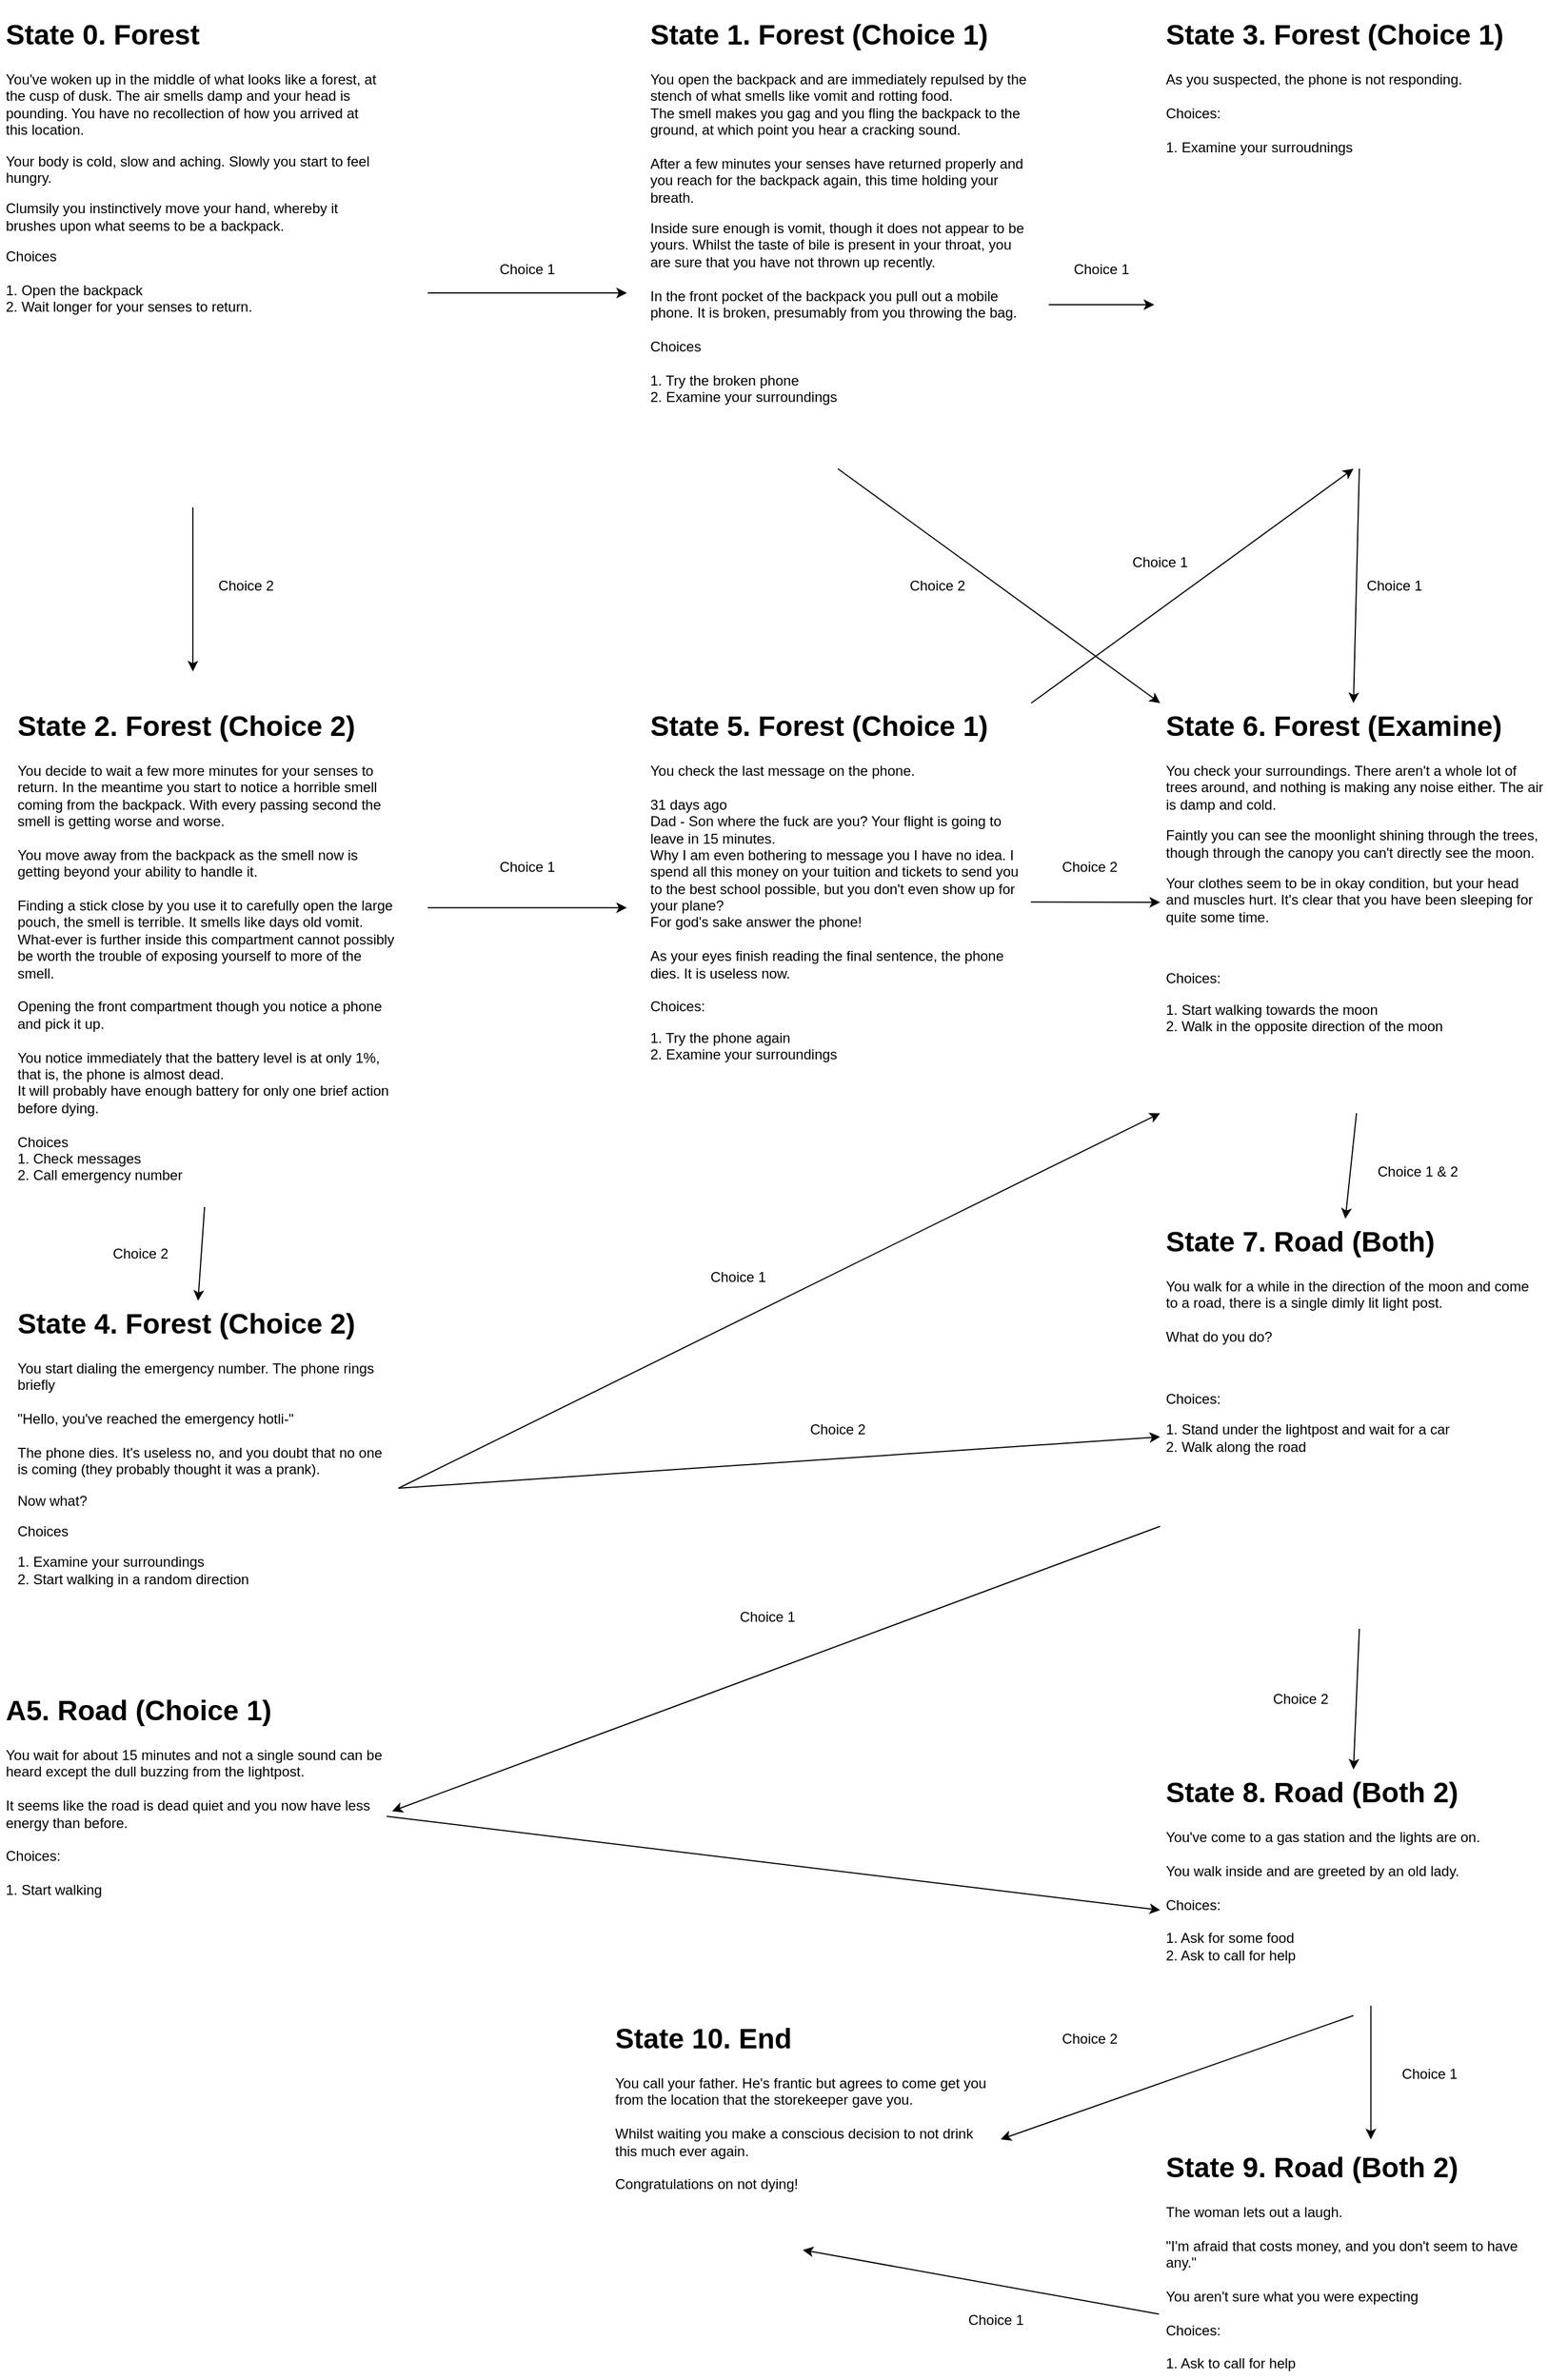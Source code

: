 <mxfile version="13.3.0" type="device"><diagram id="dBm-mVBjw1zXFW8TkT67" name="Page-1"><mxGraphModel dx="1442" dy="1862" grid="1" gridSize="10" guides="1" tooltips="1" connect="1" arrows="1" fold="1" page="1" pageScale="1" pageWidth="850" pageHeight="1100" math="0" shadow="0"><root><mxCell id="0"/><mxCell id="1" parent="0"/><mxCell id="HA_Lzsg9lhFfTV6SS5go-2" value="&lt;h1&gt;State 0. Forest&lt;br&gt;&lt;/h1&gt;&lt;p&gt;You've woken up in the middle of what looks like a forest, at the cusp of dusk. The air smells damp and your head is pounding. You have no recollection of how you arrived at this location.&lt;/p&gt;&lt;p&gt;Your body is cold, slow and aching. Slowly you start to feel hungry.&lt;/p&gt;&lt;p&gt;Clumsily you instinctively move your hand, whereby it brushes upon what seems to be a backpack.&lt;/p&gt;&lt;p&gt;Choices&lt;br&gt;&lt;br&gt;1. Open the backpack&lt;br&gt;2. Wait longer for your senses to return.&lt;br&gt;&lt;/p&gt;" style="text;html=1;spacing=5;spacingTop=-20;whiteSpace=wrap;overflow=hidden;rounded=0;fillColor=#ffffff;" vertex="1" parent="1"><mxGeometry x="120" y="130" width="330" height="390" as="geometry"/></mxCell><mxCell id="HA_Lzsg9lhFfTV6SS5go-3" value="&lt;h1&gt;State 2. Forest (Choice 2)&lt;br&gt;&lt;/h1&gt;&lt;p&gt;You decide to wait a few more minutes for your senses to return. In the meantime you start to notice a horrible smell coming from the backpack. With every passing second the smell is getting worse and worse.&lt;br&gt;&lt;br&gt;You move away from the backpack as the smell now is getting beyond your ability to handle it.&lt;br&gt;&lt;br&gt;Finding a stick close by you use it to carefully open the large pouch, the smell is terrible. It smells like days old vomit. What-ever is further inside this compartment cannot possibly be worth the trouble of exposing yourself to more of the smell.&lt;br&gt;&lt;br&gt;Opening the front compartment though you notice a phone and pick it up.&lt;br&gt;&lt;br&gt;You notice immediately that the battery level is at only 1%, that is, the phone is almost dead.&lt;br&gt;It will probably have enough battery for only one brief action before dying.&lt;br&gt;&lt;br&gt;Choices&lt;br&gt;1. Check messages&lt;br&gt;2. Call emergency number&lt;/p&gt;" style="text;html=1;spacing=5;spacingTop=-20;whiteSpace=wrap;overflow=hidden;rounded=0;fillColor=#ffffff;" vertex="1" parent="1"><mxGeometry x="130" y="720" width="330" height="430" as="geometry"/></mxCell><mxCell id="HA_Lzsg9lhFfTV6SS5go-4" value="&lt;h1&gt;State 1. Forest (Choice 1)&lt;br&gt;&lt;/h1&gt;&lt;p&gt;You open the backpack and are immediately repulsed by the stench of what smells like vomit and rotting food.&lt;br&gt;The smell makes you gag and you fling the backpack to the ground, at which point you hear a cracking sound.&lt;br&gt;&lt;br&gt;After a few minutes your senses have returned properly and you reach for the backpack again, this time holding your breath.&lt;/p&gt;&lt;p&gt;Inside sure enough is vomit, though it does not appear to be yours. Whilst the taste of bile is present in your throat, you are sure that you have not thrown up recently.&lt;br&gt;&lt;br&gt;In the front pocket of the backpack you pull out a mobile phone. It is broken, presumably from you throwing the bag.&lt;br&gt;&lt;br&gt;Choices&lt;br&gt;&lt;br&gt;1. Try the broken phone&lt;br&gt;2. Examine your surroundings&lt;br&gt;&lt;/p&gt;" style="text;html=1;spacing=5;spacingTop=-20;whiteSpace=wrap;overflow=hidden;rounded=0;fillColor=#ffffff;" vertex="1" parent="1"><mxGeometry x="670" y="130" width="330" height="390" as="geometry"/></mxCell><mxCell id="HA_Lzsg9lhFfTV6SS5go-5" value="&lt;h1&gt;State 5. Forest (Choice 1)&lt;br&gt;&lt;/h1&gt;&lt;p&gt;You check the last message on the phone.&lt;br&gt;&lt;br&gt;31 days ago&lt;br&gt;Dad - Son where the fuck are you? Your flight is going to leave in 15 minutes.&lt;br&gt;Why I am even bothering to message you I have no idea. I spend all this money on your tuition and tickets to send you to the best school possible, but you don't even show up for your plane?&lt;br&gt;For god's sake answer the phone!&lt;br&gt;&lt;br&gt;As your eyes finish reading the final sentence, the phone dies. It is useless now.&lt;br&gt;&lt;br&gt;Choices:&lt;/p&gt;&lt;p&gt;1. Try the phone again&lt;br&gt;2. Examine your surroundings&lt;br&gt;&lt;/p&gt;" style="text;html=1;spacing=5;spacingTop=-20;whiteSpace=wrap;overflow=hidden;rounded=0;fillColor=#ffffff;" vertex="1" parent="1"><mxGeometry x="670" y="720" width="330" height="350" as="geometry"/></mxCell><mxCell id="HA_Lzsg9lhFfTV6SS5go-6" value="&lt;h1&gt;State 4. Forest (Choice 2)&lt;br&gt;&lt;/h1&gt;&lt;p&gt;You start dialing the emergency number. The phone rings briefly&lt;br&gt;&lt;br&gt;&quot;Hello, you've reached the emergency hotli-&quot;&lt;br&gt;&lt;br&gt;The phone dies. It's useless no, and you doubt that no one is coming (they probably thought it was a prank).&lt;/p&gt;&lt;p&gt;Now what?&lt;/p&gt;&lt;p&gt;Choices&lt;/p&gt;&lt;p&gt;1. Examine your surroundings&lt;br&gt;2. Start walking in a random direction&lt;br&gt;&lt;/p&gt;" style="text;html=1;spacing=5;spacingTop=-20;whiteSpace=wrap;overflow=hidden;rounded=0;fillColor=#ffffff;" vertex="1" parent="1"><mxGeometry x="130" y="1230" width="330" height="280" as="geometry"/></mxCell><mxCell id="HA_Lzsg9lhFfTV6SS5go-10" value="" style="endArrow=classic;html=1;" edge="1" parent="1"><mxGeometry width="50" height="50" relative="1" as="geometry"><mxPoint x="485" y="370" as="sourcePoint"/><mxPoint x="655" y="370" as="targetPoint"/></mxGeometry></mxCell><mxCell id="HA_Lzsg9lhFfTV6SS5go-12" value="Choice 1" style="text;html=1;strokeColor=none;fillColor=none;align=center;verticalAlign=middle;whiteSpace=wrap;rounded=0;" vertex="1" parent="1"><mxGeometry x="540" y="340" width="60" height="20" as="geometry"/></mxCell><mxCell id="HA_Lzsg9lhFfTV6SS5go-14" value="" style="endArrow=classic;html=1;" edge="1" parent="1"><mxGeometry width="50" height="50" relative="1" as="geometry"><mxPoint x="284.58" y="553" as="sourcePoint"/><mxPoint x="284.58" y="693" as="targetPoint"/><Array as="points"><mxPoint x="284.58" y="623"/></Array></mxGeometry></mxCell><mxCell id="HA_Lzsg9lhFfTV6SS5go-20" value="Choice 2" style="text;html=1;strokeColor=none;fillColor=none;align=center;verticalAlign=middle;whiteSpace=wrap;rounded=0;" vertex="1" parent="1"><mxGeometry x="300" y="610" width="60" height="20" as="geometry"/></mxCell><mxCell id="HA_Lzsg9lhFfTV6SS5go-21" value="Choice 1" style="text;html=1;strokeColor=none;fillColor=none;align=center;verticalAlign=middle;whiteSpace=wrap;rounded=0;" vertex="1" parent="1"><mxGeometry x="540" y="850" width="60" height="20" as="geometry"/></mxCell><mxCell id="HA_Lzsg9lhFfTV6SS5go-22" value="" style="endArrow=classic;html=1;" edge="1" parent="1"><mxGeometry width="50" height="50" relative="1" as="geometry"><mxPoint x="485" y="894.58" as="sourcePoint"/><mxPoint x="655" y="894.58" as="targetPoint"/></mxGeometry></mxCell><mxCell id="HA_Lzsg9lhFfTV6SS5go-23" value="&lt;h1&gt;State 3. Forest (Choice 1)&lt;br&gt;&lt;/h1&gt;&lt;div&gt;As you suspected, the phone is not responding.&lt;br&gt;&lt;/div&gt;&lt;div&gt;&lt;br&gt;&lt;/div&gt;&lt;div&gt;Choices:&lt;/div&gt;&lt;div&gt;&lt;br&gt;&lt;/div&gt;&lt;div&gt;1. Examine your surroudnings&lt;br&gt;&lt;/div&gt;" style="text;html=1;spacing=5;spacingTop=-20;whiteSpace=wrap;overflow=hidden;rounded=0;fillColor=#ffffff;" vertex="1" parent="1"><mxGeometry x="1110" y="130" width="330" height="390" as="geometry"/></mxCell><mxCell id="HA_Lzsg9lhFfTV6SS5go-24" value="Choice 1" style="text;html=1;strokeColor=none;fillColor=none;align=center;verticalAlign=middle;whiteSpace=wrap;rounded=0;" vertex="1" parent="1"><mxGeometry x="1030" y="340" width="60" height="20" as="geometry"/></mxCell><mxCell id="HA_Lzsg9lhFfTV6SS5go-25" value="" style="endArrow=classic;html=1;" edge="1" parent="1"><mxGeometry width="50" height="50" relative="1" as="geometry"><mxPoint x="1015" y="380" as="sourcePoint"/><mxPoint x="1105" y="380" as="targetPoint"/><Array as="points"><mxPoint x="1095" y="380"/></Array></mxGeometry></mxCell><mxCell id="HA_Lzsg9lhFfTV6SS5go-26" value="" style="endArrow=classic;html=1;entryX=0.5;entryY=1;entryDx=0;entryDy=0;" edge="1" parent="1" target="HA_Lzsg9lhFfTV6SS5go-23"><mxGeometry width="50" height="50" relative="1" as="geometry"><mxPoint x="1000" y="720" as="sourcePoint"/><mxPoint x="1050" y="670" as="targetPoint"/></mxGeometry></mxCell><mxCell id="HA_Lzsg9lhFfTV6SS5go-27" value="&lt;h1&gt;State 6. Forest (Examine)&lt;br&gt;&lt;/h1&gt;&lt;p&gt;You check your surroundings. There aren't a whole lot of trees around, and nothing is making any noise either. The air is damp and cold.&lt;/p&gt;&lt;p&gt;Faintly you can see the moonlight shining through the trees, though through the canopy you can't directly see the moon.&lt;/p&gt;&lt;p&gt;Your clothes seem to be in okay condition, but your head and muscles hurt. It's clear that you have been sleeping for quite some time.&lt;br&gt;&lt;/p&gt;&lt;p&gt;&lt;br&gt;&lt;/p&gt;&lt;p&gt;Choices:&lt;/p&gt;&lt;p&gt;1. Start walking towards the moon&lt;br&gt;2. Walk in the opposite direction of the moon&lt;br&gt;&lt;/p&gt;" style="text;html=1;spacing=5;spacingTop=-20;whiteSpace=wrap;overflow=hidden;rounded=0;fillColor=#ffffff;" vertex="1" parent="1"><mxGeometry x="1110" y="720" width="330" height="350" as="geometry"/></mxCell><mxCell id="HA_Lzsg9lhFfTV6SS5go-28" value="Choice 1" style="text;html=1;strokeColor=none;fillColor=none;align=center;verticalAlign=middle;whiteSpace=wrap;rounded=0;" vertex="1" parent="1"><mxGeometry x="1080" y="590" width="60" height="20" as="geometry"/></mxCell><mxCell id="HA_Lzsg9lhFfTV6SS5go-29" value="" style="endArrow=classic;html=1;entryX=0.5;entryY=0;entryDx=0;entryDy=0;" edge="1" parent="1" target="HA_Lzsg9lhFfTV6SS5go-27"><mxGeometry width="50" height="50" relative="1" as="geometry"><mxPoint x="1280" y="520" as="sourcePoint"/><mxPoint x="1280" y="640" as="targetPoint"/></mxGeometry></mxCell><mxCell id="HA_Lzsg9lhFfTV6SS5go-30" value="Choice 1" style="text;html=1;strokeColor=none;fillColor=none;align=center;verticalAlign=middle;whiteSpace=wrap;rounded=0;" vertex="1" parent="1"><mxGeometry x="1280" y="610" width="60" height="20" as="geometry"/></mxCell><mxCell id="HA_Lzsg9lhFfTV6SS5go-31" value="Choice 2" style="text;html=1;strokeColor=none;fillColor=none;align=center;verticalAlign=middle;whiteSpace=wrap;rounded=0;" vertex="1" parent="1"><mxGeometry x="210" y="1180" width="60" height="20" as="geometry"/></mxCell><mxCell id="HA_Lzsg9lhFfTV6SS5go-32" value="" style="endArrow=classic;html=1;" edge="1" parent="1"><mxGeometry width="50" height="50" relative="1" as="geometry"><mxPoint x="294.58" y="1150" as="sourcePoint"/><mxPoint x="289" y="1230" as="targetPoint"/></mxGeometry></mxCell><mxCell id="HA_Lzsg9lhFfTV6SS5go-33" value="" style="endArrow=classic;html=1;exitX=0.5;exitY=1;exitDx=0;exitDy=0;entryX=0;entryY=0;entryDx=0;entryDy=0;" edge="1" parent="1" source="HA_Lzsg9lhFfTV6SS5go-4" target="HA_Lzsg9lhFfTV6SS5go-27"><mxGeometry width="50" height="50" relative="1" as="geometry"><mxPoint x="820" y="600" as="sourcePoint"/><mxPoint x="870" y="550" as="targetPoint"/></mxGeometry></mxCell><mxCell id="HA_Lzsg9lhFfTV6SS5go-34" value="Choice 2" style="text;html=1;strokeColor=none;fillColor=none;align=center;verticalAlign=middle;whiteSpace=wrap;rounded=0;" vertex="1" parent="1"><mxGeometry x="890" y="610" width="60" height="20" as="geometry"/></mxCell><mxCell id="HA_Lzsg9lhFfTV6SS5go-35" value="" style="endArrow=classic;html=1;entryX=0;entryY=1;entryDx=0;entryDy=0;" edge="1" parent="1" target="HA_Lzsg9lhFfTV6SS5go-27"><mxGeometry width="50" height="50" relative="1" as="geometry"><mxPoint x="460" y="1390" as="sourcePoint"/><mxPoint x="510" y="1340" as="targetPoint"/></mxGeometry></mxCell><mxCell id="HA_Lzsg9lhFfTV6SS5go-36" value="Choice 1" style="text;html=1;strokeColor=none;fillColor=none;align=center;verticalAlign=middle;whiteSpace=wrap;rounded=0;" vertex="1" parent="1"><mxGeometry x="720" y="1200" width="60" height="20" as="geometry"/></mxCell><mxCell id="HA_Lzsg9lhFfTV6SS5go-37" value="&lt;h1&gt;State 7. Road (Both)&lt;br&gt;&lt;/h1&gt;&lt;div&gt;You walk for a while in the direction of the moon and come to a road, there is a single dimly lit light post.&lt;/div&gt;&lt;div&gt;&lt;br&gt;&lt;/div&gt;&lt;div&gt;What do you do?&lt;/div&gt;&lt;p&gt;&lt;br&gt;&lt;/p&gt;&lt;p&gt;Choices:&lt;/p&gt;&lt;p&gt;1. Stand under the lightpost and wait for a car&lt;br&gt;2. Walk along the road&lt;br&gt;&lt;/p&gt;" style="text;html=1;spacing=5;spacingTop=-20;whiteSpace=wrap;overflow=hidden;rounded=0;fillColor=#ffffff;" vertex="1" parent="1"><mxGeometry x="1110" y="1160" width="330" height="350" as="geometry"/></mxCell><mxCell id="HA_Lzsg9lhFfTV6SS5go-38" value="" style="endArrow=classic;html=1;entryX=0.479;entryY=0;entryDx=0;entryDy=0;entryPerimeter=0;" edge="1" parent="1" target="HA_Lzsg9lhFfTV6SS5go-37"><mxGeometry width="50" height="50" relative="1" as="geometry"><mxPoint x="1277.58" y="1070" as="sourcePoint"/><mxPoint x="1272" y="1150" as="targetPoint"/></mxGeometry></mxCell><mxCell id="HA_Lzsg9lhFfTV6SS5go-42" value="Choice 2" style="text;html=1;strokeColor=none;fillColor=none;align=center;verticalAlign=middle;whiteSpace=wrap;rounded=0;" vertex="1" parent="1"><mxGeometry x="1020" y="850" width="60" height="20" as="geometry"/></mxCell><mxCell id="HA_Lzsg9lhFfTV6SS5go-43" value="" style="endArrow=classic;html=1;exitX=0.999;exitY=0.485;exitDx=0;exitDy=0;exitPerimeter=0;" edge="1" parent="1" source="HA_Lzsg9lhFfTV6SS5go-5"><mxGeometry width="50" height="50" relative="1" as="geometry"><mxPoint x="1060" y="940" as="sourcePoint"/><mxPoint x="1110" y="890" as="targetPoint"/></mxGeometry></mxCell><mxCell id="HA_Lzsg9lhFfTV6SS5go-44" value="Choice 1 &amp;amp; 2" style="text;html=1;strokeColor=none;fillColor=none;align=center;verticalAlign=middle;whiteSpace=wrap;rounded=0;" vertex="1" parent="1"><mxGeometry x="1290" y="1110" width="80" height="20" as="geometry"/></mxCell><mxCell id="HA_Lzsg9lhFfTV6SS5go-45" value="" style="endArrow=classic;html=1;" edge="1" parent="1" target="HA_Lzsg9lhFfTV6SS5go-37"><mxGeometry width="50" height="50" relative="1" as="geometry"><mxPoint x="460" y="1390" as="sourcePoint"/><mxPoint x="510" y="1340" as="targetPoint"/></mxGeometry></mxCell><mxCell id="HA_Lzsg9lhFfTV6SS5go-46" value="Choice 2" style="text;html=1;strokeColor=none;fillColor=none;align=center;verticalAlign=middle;whiteSpace=wrap;rounded=0;" vertex="1" parent="1"><mxGeometry x="805" y="1330" width="60" height="20" as="geometry"/></mxCell><mxCell id="HA_Lzsg9lhFfTV6SS5go-47" value="&lt;h1&gt;A5. Road (Choice 1)&lt;br&gt;&lt;/h1&gt;&lt;div&gt;You wait for about 15 minutes and not a single sound can be heard except the dull buzzing from the lightpost.&lt;/div&gt;&lt;div&gt;&lt;br&gt;&lt;/div&gt;&lt;div&gt;It seems like the road is dead quiet and you now have less energy than before.&lt;br&gt;&lt;/div&gt;&lt;div&gt;&lt;br&gt;&lt;/div&gt;&lt;div&gt;Choices:&lt;/div&gt;&lt;div&gt;&lt;br&gt;&lt;/div&gt;&lt;div&gt;1. Start walking&lt;br&gt;&lt;/div&gt;" style="text;html=1;spacing=5;spacingTop=-20;whiteSpace=wrap;overflow=hidden;rounded=0;fillColor=#ffffff;" vertex="1" parent="1"><mxGeometry x="120" y="1560" width="330" height="200" as="geometry"/></mxCell><mxCell id="HA_Lzsg9lhFfTV6SS5go-48" value="&lt;h1&gt;State 8. Road (Both 2)&lt;br&gt;&lt;/h1&gt;&lt;div&gt;You've come to a gas station and the lights are on.&lt;/div&gt;&lt;div&gt;&lt;br&gt;&lt;/div&gt;&lt;div&gt;You walk inside and are greeted by an old lady.&lt;/div&gt;&lt;div&gt;&lt;br&gt;&lt;/div&gt;&lt;div&gt;Choices:&lt;/div&gt;&lt;div&gt;&lt;br&gt;&lt;/div&gt;&lt;div&gt;1. Ask for some food&lt;br&gt;&lt;/div&gt;&lt;div&gt;2. Ask to call for help&lt;br&gt;&lt;/div&gt;" style="text;html=1;spacing=5;spacingTop=-20;whiteSpace=wrap;overflow=hidden;rounded=0;fillColor=#ffffff;" vertex="1" parent="1"><mxGeometry x="1110" y="1630" width="330" height="200" as="geometry"/></mxCell><mxCell id="HA_Lzsg9lhFfTV6SS5go-49" value="" style="endArrow=classic;html=1;entryX=1.014;entryY=0.528;entryDx=0;entryDy=0;entryPerimeter=0;exitX=0;exitY=0.75;exitDx=0;exitDy=0;" edge="1" parent="1" source="HA_Lzsg9lhFfTV6SS5go-37" target="HA_Lzsg9lhFfTV6SS5go-47"><mxGeometry width="50" height="50" relative="1" as="geometry"><mxPoint x="820" y="1550" as="sourcePoint"/><mxPoint x="870" y="1500" as="targetPoint"/></mxGeometry></mxCell><mxCell id="HA_Lzsg9lhFfTV6SS5go-50" value="Choice 1" style="text;html=1;strokeColor=none;fillColor=none;align=center;verticalAlign=middle;whiteSpace=wrap;rounded=0;" vertex="1" parent="1"><mxGeometry x="745" y="1490" width="60" height="20" as="geometry"/></mxCell><mxCell id="HA_Lzsg9lhFfTV6SS5go-51" value="" style="endArrow=classic;html=1;entryX=0;entryY=0.6;entryDx=0;entryDy=0;entryPerimeter=0;" edge="1" parent="1" target="HA_Lzsg9lhFfTV6SS5go-48"><mxGeometry width="50" height="50" relative="1" as="geometry"><mxPoint x="450" y="1670" as="sourcePoint"/><mxPoint x="500" y="1620" as="targetPoint"/></mxGeometry></mxCell><mxCell id="HA_Lzsg9lhFfTV6SS5go-52" value="" style="endArrow=classic;html=1;entryX=0.5;entryY=0;entryDx=0;entryDy=0;" edge="1" parent="1" target="HA_Lzsg9lhFfTV6SS5go-48"><mxGeometry width="50" height="50" relative="1" as="geometry"><mxPoint x="1280" y="1510" as="sourcePoint"/><mxPoint x="1330" y="1460" as="targetPoint"/></mxGeometry></mxCell><mxCell id="HA_Lzsg9lhFfTV6SS5go-53" value="Choice 2" style="text;html=1;strokeColor=none;fillColor=none;align=center;verticalAlign=middle;whiteSpace=wrap;rounded=0;" vertex="1" parent="1"><mxGeometry x="1200" y="1560" width="60" height="20" as="geometry"/></mxCell><mxCell id="HA_Lzsg9lhFfTV6SS5go-54" value="&lt;h1&gt;State 10. End&lt;br&gt;&lt;/h1&gt;&lt;div&gt;You call your father. He's frantic but agrees to come get you from the location that the storekeeper gave you.&lt;/div&gt;&lt;div&gt;&lt;br&gt;&lt;/div&gt;&lt;div&gt;Whilst waiting you make a conscious decision to not drink this much ever again.&lt;/div&gt;&lt;div&gt;&lt;br&gt;&lt;/div&gt;&lt;div&gt;Congratulations on not dying!&lt;br&gt;&lt;/div&gt;" style="text;html=1;spacing=5;spacingTop=-20;whiteSpace=wrap;overflow=hidden;rounded=0;fillColor=#ffffff;" vertex="1" parent="1"><mxGeometry x="640" y="1840" width="330" height="200" as="geometry"/></mxCell><mxCell id="HA_Lzsg9lhFfTV6SS5go-55" value="" style="endArrow=classic;html=1;entryX=1.012;entryY=0.528;entryDx=0;entryDy=0;entryPerimeter=0;" edge="1" parent="1" target="HA_Lzsg9lhFfTV6SS5go-54"><mxGeometry width="50" height="50" relative="1" as="geometry"><mxPoint x="1275" y="1840" as="sourcePoint"/><mxPoint x="1325" y="1790" as="targetPoint"/></mxGeometry></mxCell><mxCell id="HA_Lzsg9lhFfTV6SS5go-56" value="Choice 2" style="text;html=1;strokeColor=none;fillColor=none;align=center;verticalAlign=middle;whiteSpace=wrap;rounded=0;" vertex="1" parent="1"><mxGeometry x="1020" y="1850" width="60" height="20" as="geometry"/></mxCell><mxCell id="HA_Lzsg9lhFfTV6SS5go-57" value="&lt;h1&gt;State 9. Road (Both 2)&lt;br&gt;&lt;/h1&gt;&lt;div&gt;The woman lets out a laugh.&lt;/div&gt;&lt;div&gt;&lt;br&gt;&lt;/div&gt;&lt;div&gt;&quot;I'm afraid that costs money, and you don't seem to have any.&quot;&lt;/div&gt;&lt;div&gt;&lt;br&gt;&lt;/div&gt;&lt;div&gt;You aren't sure what you were expecting&lt;br&gt;&lt;/div&gt;&lt;div&gt;&lt;br&gt;&lt;/div&gt;&lt;div&gt;Choices:&lt;/div&gt;&lt;div&gt;&lt;br&gt;&lt;/div&gt;&lt;div&gt;1. Ask to call for help&lt;br&gt;&lt;/div&gt;" style="text;html=1;spacing=5;spacingTop=-20;whiteSpace=wrap;overflow=hidden;rounded=0;fillColor=#ffffff;" vertex="1" parent="1"><mxGeometry x="1110" y="1950" width="330" height="200" as="geometry"/></mxCell><mxCell id="HA_Lzsg9lhFfTV6SS5go-58" value="" style="endArrow=classic;html=1;entryX=0.545;entryY=-0.022;entryDx=0;entryDy=0;entryPerimeter=0;exitX=0.545;exitY=1.008;exitDx=0;exitDy=0;exitPerimeter=0;" edge="1" parent="1" source="HA_Lzsg9lhFfTV6SS5go-48" target="HA_Lzsg9lhFfTV6SS5go-57"><mxGeometry width="50" height="50" relative="1" as="geometry"><mxPoint x="1290" y="1910" as="sourcePoint"/><mxPoint x="1340" y="1860" as="targetPoint"/></mxGeometry></mxCell><mxCell id="HA_Lzsg9lhFfTV6SS5go-59" value="Choice 1" style="text;html=1;strokeColor=none;fillColor=none;align=center;verticalAlign=middle;whiteSpace=wrap;rounded=0;" vertex="1" parent="1"><mxGeometry x="1310" y="1880" width="60" height="20" as="geometry"/></mxCell><mxCell id="HA_Lzsg9lhFfTV6SS5go-60" value="" style="endArrow=classic;html=1;entryX=0.5;entryY=1;entryDx=0;entryDy=0;exitX=-0.003;exitY=0.724;exitDx=0;exitDy=0;exitPerimeter=0;" edge="1" parent="1" source="HA_Lzsg9lhFfTV6SS5go-57" target="HA_Lzsg9lhFfTV6SS5go-54"><mxGeometry width="50" height="50" relative="1" as="geometry"><mxPoint x="1050" y="2120" as="sourcePoint"/><mxPoint x="1100" y="2070" as="targetPoint"/></mxGeometry></mxCell><mxCell id="HA_Lzsg9lhFfTV6SS5go-61" value="Choice 1" style="text;html=1;strokeColor=none;fillColor=none;align=center;verticalAlign=middle;whiteSpace=wrap;rounded=0;" vertex="1" parent="1"><mxGeometry x="940" y="2090" width="60" height="20" as="geometry"/></mxCell></root></mxGraphModel></diagram></mxfile>